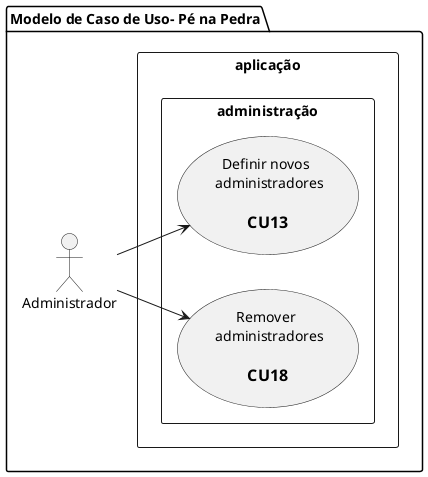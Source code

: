 @startuml pe_na_pedra_usecase_4
  package "Modelo de Caso de Uso- Pé na Pedra" {
    left to right direction
    
    :Administrador: as adm
    
    rectangle aplicação {
      rectangle administração {
        usecase uc13 as "Definir novos \n administradores\n 
          == CU13"
        usecase uc18 as "Remover \n administradores\n 
          == CU18"
      }
    } 
  }

  adm --> uc13
  adm --> uc18
@enduml
